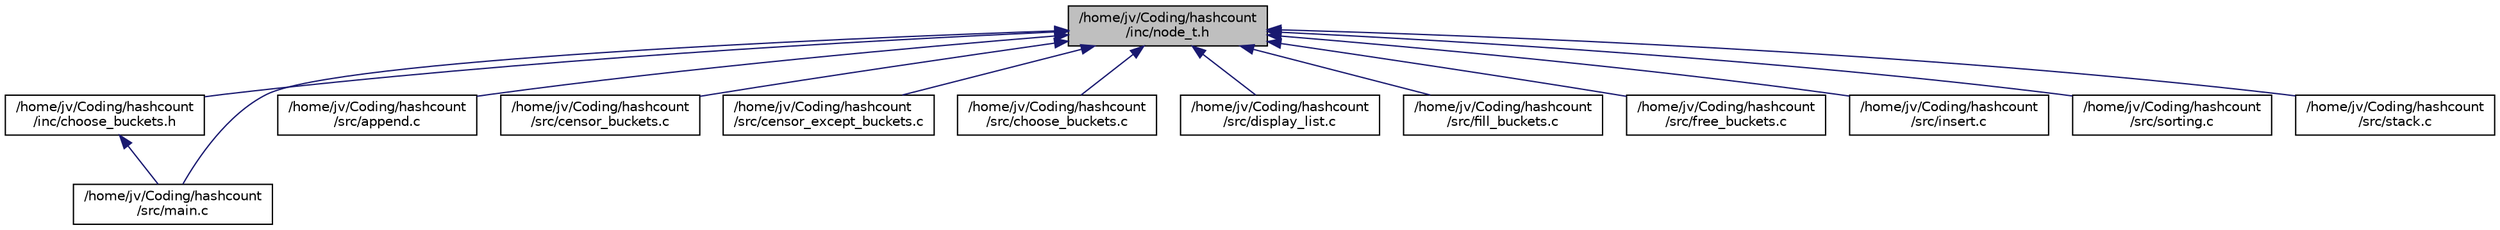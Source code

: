 digraph "/home/jv/Coding/hashcount/inc/node_t.h"
{
 // LATEX_PDF_SIZE
  edge [fontname="Helvetica",fontsize="10",labelfontname="Helvetica",labelfontsize="10"];
  node [fontname="Helvetica",fontsize="10",shape=record];
  Node1 [label="/home/jv/Coding/hashcount\l/inc/node_t.h",height=0.2,width=0.4,color="black", fillcolor="grey75", style="filled", fontcolor="black",tooltip=" "];
  Node1 -> Node2 [dir="back",color="midnightblue",fontsize="10",style="solid",fontname="Helvetica"];
  Node2 [label="/home/jv/Coding/hashcount\l/inc/choose_buckets.h",height=0.2,width=0.4,color="black", fillcolor="white", style="filled",URL="$choose__buckets_8h.html",tooltip=" "];
  Node2 -> Node3 [dir="back",color="midnightblue",fontsize="10",style="solid",fontname="Helvetica"];
  Node3 [label="/home/jv/Coding/hashcount\l/src/main.c",height=0.2,width=0.4,color="black", fillcolor="white", style="filled",URL="$main_8c.html",tooltip="main entry point for hashcount program"];
  Node1 -> Node4 [dir="back",color="midnightblue",fontsize="10",style="solid",fontname="Helvetica"];
  Node4 [label="/home/jv/Coding/hashcount\l/src/append.c",height=0.2,width=0.4,color="black", fillcolor="white", style="filled",URL="$append_8c.html",tooltip="Appends to last element of list."];
  Node1 -> Node5 [dir="back",color="midnightblue",fontsize="10",style="solid",fontname="Helvetica"];
  Node5 [label="/home/jv/Coding/hashcount\l/src/censor_buckets.c",height=0.2,width=0.4,color="black", fillcolor="white", style="filled",URL="$censor__buckets_8c.html",tooltip="Removes keywords of buckets from a string."];
  Node1 -> Node6 [dir="back",color="midnightblue",fontsize="10",style="solid",fontname="Helvetica"];
  Node6 [label="/home/jv/Coding/hashcount\l/src/censor_except_buckets.c",height=0.2,width=0.4,color="black", fillcolor="white", style="filled",URL="$censor__except__buckets_8c.html",tooltip="Censor everything except key words of buckets."];
  Node1 -> Node7 [dir="back",color="midnightblue",fontsize="10",style="solid",fontname="Helvetica"];
  Node7 [label="/home/jv/Coding/hashcount\l/src/choose_buckets.c",height=0.2,width=0.4,color="black", fillcolor="white", style="filled",URL="$choose__buckets_8c.html",tooltip="Function requests user input of indices and displays them."];
  Node1 -> Node8 [dir="back",color="midnightblue",fontsize="10",style="solid",fontname="Helvetica"];
  Node8 [label="/home/jv/Coding/hashcount\l/src/display_list.c",height=0.2,width=0.4,color="black", fillcolor="white", style="filled",URL="$display__list_8c.html",tooltip="Display each element of buckets."];
  Node1 -> Node9 [dir="back",color="midnightblue",fontsize="10",style="solid",fontname="Helvetica"];
  Node9 [label="/home/jv/Coding/hashcount\l/src/fill_buckets.c",height=0.2,width=0.4,color="black", fillcolor="white", style="filled",URL="$fill__buckets_8c.html",tooltip="This function adds new nodes to hashtable by calculating the hashindex and adding it to a list."];
  Node1 -> Node10 [dir="back",color="midnightblue",fontsize="10",style="solid",fontname="Helvetica"];
  Node10 [label="/home/jv/Coding/hashcount\l/src/free_buckets.c",height=0.2,width=0.4,color="black", fillcolor="white", style="filled",URL="$free__buckets_8c.html",tooltip="Frees all mallocs of buckets."];
  Node1 -> Node11 [dir="back",color="midnightblue",fontsize="10",style="solid",fontname="Helvetica"];
  Node11 [label="/home/jv/Coding/hashcount\l/src/insert.c",height=0.2,width=0.4,color="black", fillcolor="white", style="filled",URL="$insert_8c.html",tooltip="Insertion new Element after element with key as string member."];
  Node1 -> Node3 [dir="back",color="midnightblue",fontsize="10",style="solid",fontname="Helvetica"];
  Node1 -> Node12 [dir="back",color="midnightblue",fontsize="10",style="solid",fontname="Helvetica"];
  Node12 [label="/home/jv/Coding/hashcount\l/src/sorting.c",height=0.2,width=0.4,color="black", fillcolor="white", style="filled",URL="$sorting_8c.html",tooltip="This function sort individual words in alphabetical order."];
  Node1 -> Node13 [dir="back",color="midnightblue",fontsize="10",style="solid",fontname="Helvetica"];
  Node13 [label="/home/jv/Coding/hashcount\l/src/stack.c",height=0.2,width=0.4,color="black", fillcolor="white", style="filled",URL="$stack_8c.html",tooltip="Stacks new element unto list."];
}
